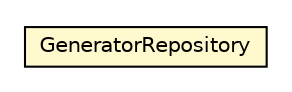#!/usr/local/bin/dot
#
# Class diagram 
# Generated by UMLGraph version 5.1 (http://www.umlgraph.org/)
#

digraph G {
	edge [fontname="Helvetica",fontsize=10,labelfontname="Helvetica",labelfontsize=10];
	node [fontname="Helvetica",fontsize=10,shape=plaintext];
	nodesep=0.25;
	ranksep=0.5;
	// org.androidtransfuse.analysis.repository.GeneratorRepository
	c28234 [label=<<table title="org.androidtransfuse.analysis.repository.GeneratorRepository" border="0" cellborder="1" cellspacing="0" cellpadding="2" port="p" bgcolor="lemonChiffon" href="./GeneratorRepository.html">
		<tr><td><table border="0" cellspacing="0" cellpadding="1">
<tr><td align="center" balign="center"> GeneratorRepository </td></tr>
		</table></td></tr>
		</table>>, fontname="Helvetica", fontcolor="black", fontsize=10.0];
}

